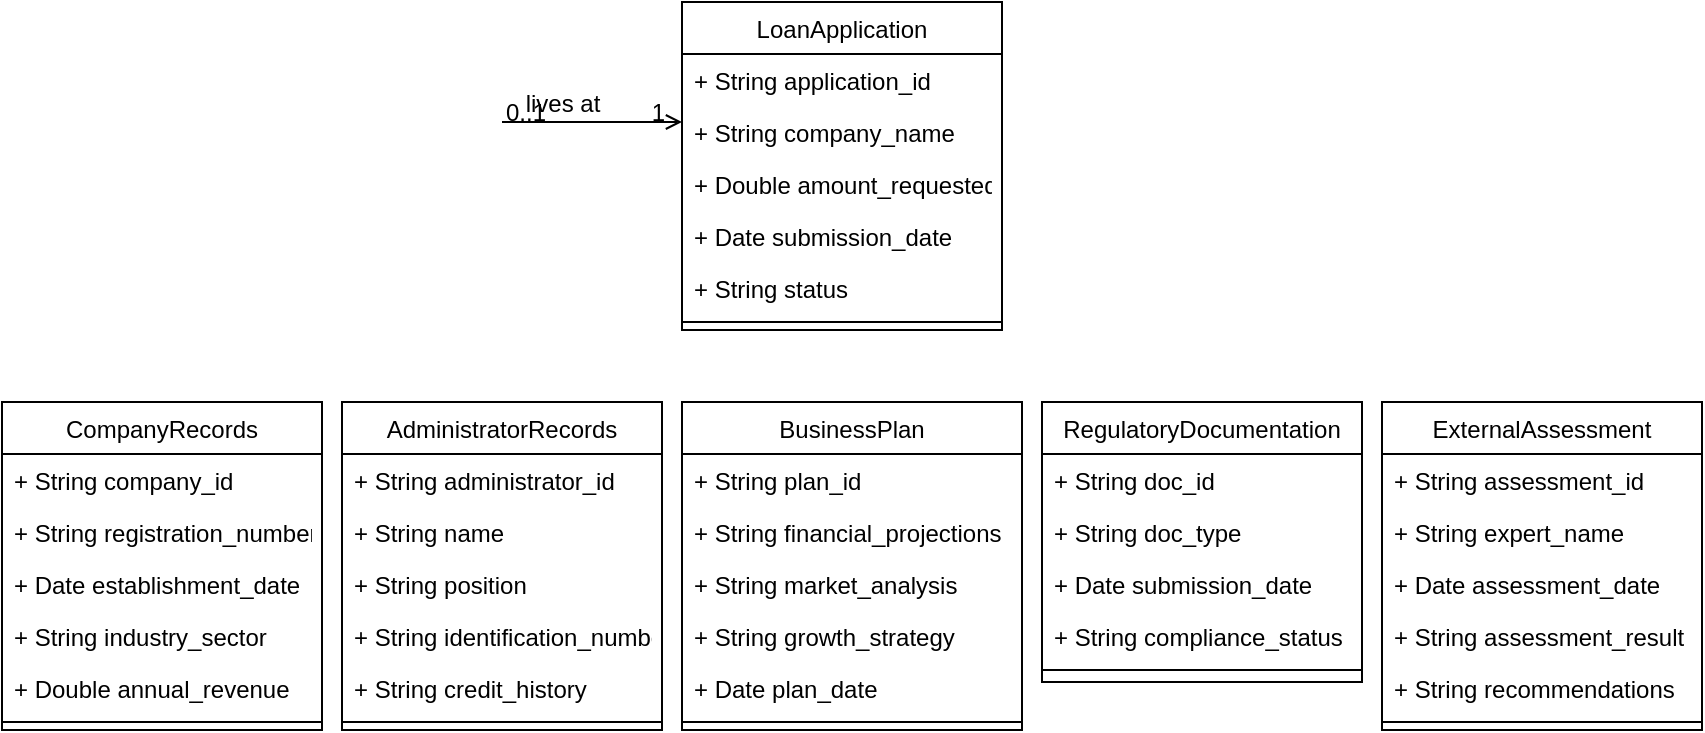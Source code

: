<mxfile version="26.0.16">
  <diagram id="C5RBs43oDa-KdzZeNtuy" name="Page-1">
    <mxGraphModel dx="2340" dy="1183" grid="1" gridSize="10" guides="1" tooltips="1" connect="1" arrows="1" fold="1" page="1" pageScale="1" pageWidth="827" pageHeight="1169" math="0" shadow="0">
      <root>
        <mxCell id="WIyWlLk6GJQsqaUBKTNV-0" />
        <mxCell id="WIyWlLk6GJQsqaUBKTNV-1" parent="WIyWlLk6GJQsqaUBKTNV-0" />
        <mxCell id="zkfFHV4jXpPFQw0GAbJ--17" value="LoanApplication" style="swimlane;fontStyle=0;align=center;verticalAlign=top;childLayout=stackLayout;horizontal=1;startSize=26;horizontalStack=0;resizeParent=1;resizeLast=0;collapsible=1;marginBottom=0;rounded=0;shadow=0;strokeWidth=1;" parent="WIyWlLk6GJQsqaUBKTNV-1" vertex="1">
          <mxGeometry x="460" y="140" width="160" height="164" as="geometry">
            <mxRectangle x="550" y="140" width="160" height="26" as="alternateBounds" />
          </mxGeometry>
        </mxCell>
        <mxCell id="zkfFHV4jXpPFQw0GAbJ--18" value="+ String application_id" style="text;align=left;verticalAlign=top;spacingLeft=4;spacingRight=4;overflow=hidden;rotatable=0;points=[[0,0.5],[1,0.5]];portConstraint=eastwest;" parent="zkfFHV4jXpPFQw0GAbJ--17" vertex="1">
          <mxGeometry y="26" width="160" height="26" as="geometry" />
        </mxCell>
        <mxCell id="zkfFHV4jXpPFQw0GAbJ--19" value="+ String company_name" style="text;align=left;verticalAlign=top;spacingLeft=4;spacingRight=4;overflow=hidden;rotatable=0;points=[[0,0.5],[1,0.5]];portConstraint=eastwest;rounded=0;shadow=0;html=0;" parent="zkfFHV4jXpPFQw0GAbJ--17" vertex="1">
          <mxGeometry y="52" width="160" height="26" as="geometry" />
        </mxCell>
        <mxCell id="zkfFHV4jXpPFQw0GAbJ--20" value="+ Double amount_requested" style="text;align=left;verticalAlign=top;spacingLeft=4;spacingRight=4;overflow=hidden;rotatable=0;points=[[0,0.5],[1,0.5]];portConstraint=eastwest;rounded=0;shadow=0;html=0;" parent="zkfFHV4jXpPFQw0GAbJ--17" vertex="1">
          <mxGeometry y="78" width="160" height="26" as="geometry" />
        </mxCell>
        <mxCell id="zkfFHV4jXpPFQw0GAbJ--21" value="+ Date submission_date" style="text;align=left;verticalAlign=top;spacingLeft=4;spacingRight=4;overflow=hidden;rotatable=0;points=[[0,0.5],[1,0.5]];portConstraint=eastwest;rounded=0;shadow=0;html=0;" parent="zkfFHV4jXpPFQw0GAbJ--17" vertex="1">
          <mxGeometry y="104" width="160" height="26" as="geometry" />
        </mxCell>
        <mxCell id="zkfFHV4jXpPFQw0GAbJ--22" value=" + String status" style="text;align=left;verticalAlign=top;spacingLeft=4;spacingRight=4;overflow=hidden;rotatable=0;points=[[0,0.5],[1,0.5]];portConstraint=eastwest;rounded=0;shadow=0;html=0;" parent="zkfFHV4jXpPFQw0GAbJ--17" vertex="1">
          <mxGeometry y="130" width="160" height="26" as="geometry" />
        </mxCell>
        <mxCell id="zkfFHV4jXpPFQw0GAbJ--23" value="" style="line;html=1;strokeWidth=1;align=left;verticalAlign=middle;spacingTop=-1;spacingLeft=3;spacingRight=3;rotatable=0;labelPosition=right;points=[];portConstraint=eastwest;" parent="zkfFHV4jXpPFQw0GAbJ--17" vertex="1">
          <mxGeometry y="156" width="160" height="8" as="geometry" />
        </mxCell>
        <mxCell id="zkfFHV4jXpPFQw0GAbJ--26" value="" style="endArrow=open;shadow=0;strokeWidth=1;rounded=0;curved=0;endFill=1;edgeStyle=elbowEdgeStyle;elbow=vertical;" parent="WIyWlLk6GJQsqaUBKTNV-1" target="zkfFHV4jXpPFQw0GAbJ--17" edge="1">
          <mxGeometry x="0.5" y="41" relative="1" as="geometry">
            <mxPoint x="370" y="200" as="sourcePoint" />
            <mxPoint x="540" y="192" as="targetPoint" />
            <mxPoint x="-40" y="32" as="offset" />
          </mxGeometry>
        </mxCell>
        <mxCell id="zkfFHV4jXpPFQw0GAbJ--27" value="0..1" style="resizable=0;align=left;verticalAlign=bottom;labelBackgroundColor=none;fontSize=12;" parent="zkfFHV4jXpPFQw0GAbJ--26" connectable="0" vertex="1">
          <mxGeometry x="-1" relative="1" as="geometry">
            <mxPoint y="4" as="offset" />
          </mxGeometry>
        </mxCell>
        <mxCell id="zkfFHV4jXpPFQw0GAbJ--28" value="1" style="resizable=0;align=right;verticalAlign=bottom;labelBackgroundColor=none;fontSize=12;" parent="zkfFHV4jXpPFQw0GAbJ--26" connectable="0" vertex="1">
          <mxGeometry x="1" relative="1" as="geometry">
            <mxPoint x="-7" y="4" as="offset" />
          </mxGeometry>
        </mxCell>
        <mxCell id="zkfFHV4jXpPFQw0GAbJ--29" value="lives at" style="text;html=1;resizable=0;points=[];;align=center;verticalAlign=middle;labelBackgroundColor=none;rounded=0;shadow=0;strokeWidth=1;fontSize=12;" parent="zkfFHV4jXpPFQw0GAbJ--26" vertex="1" connectable="0">
          <mxGeometry x="0.5" y="49" relative="1" as="geometry">
            <mxPoint x="-38" y="40" as="offset" />
          </mxGeometry>
        </mxCell>
        <mxCell id="l3F9ul5nbx4ayllr3cWO-5" value="BusinessPlan&#xa;   " style="swimlane;fontStyle=0;align=center;verticalAlign=top;childLayout=stackLayout;horizontal=1;startSize=26;horizontalStack=0;resizeParent=1;resizeLast=0;collapsible=1;marginBottom=0;rounded=0;shadow=0;strokeWidth=1;" vertex="1" parent="WIyWlLk6GJQsqaUBKTNV-1">
          <mxGeometry x="460" y="340" width="170" height="164" as="geometry">
            <mxRectangle x="550" y="140" width="160" height="26" as="alternateBounds" />
          </mxGeometry>
        </mxCell>
        <mxCell id="l3F9ul5nbx4ayllr3cWO-6" value=" + String plan_id&#xa;   " style="text;align=left;verticalAlign=top;spacingLeft=4;spacingRight=4;overflow=hidden;rotatable=0;points=[[0,0.5],[1,0.5]];portConstraint=eastwest;" vertex="1" parent="l3F9ul5nbx4ayllr3cWO-5">
          <mxGeometry y="26" width="170" height="26" as="geometry" />
        </mxCell>
        <mxCell id="l3F9ul5nbx4ayllr3cWO-7" value=" + String financial_projections&#xa;  " style="text;align=left;verticalAlign=top;spacingLeft=4;spacingRight=4;overflow=hidden;rotatable=0;points=[[0,0.5],[1,0.5]];portConstraint=eastwest;rounded=0;shadow=0;html=0;" vertex="1" parent="l3F9ul5nbx4ayllr3cWO-5">
          <mxGeometry y="52" width="170" height="26" as="geometry" />
        </mxCell>
        <mxCell id="l3F9ul5nbx4ayllr3cWO-8" value=" + String market_analysis&#xa;   " style="text;align=left;verticalAlign=top;spacingLeft=4;spacingRight=4;overflow=hidden;rotatable=0;points=[[0,0.5],[1,0.5]];portConstraint=eastwest;rounded=0;shadow=0;html=0;" vertex="1" parent="l3F9ul5nbx4ayllr3cWO-5">
          <mxGeometry y="78" width="170" height="26" as="geometry" />
        </mxCell>
        <mxCell id="l3F9ul5nbx4ayllr3cWO-9" value=" + String growth_strategy&#xa;  " style="text;align=left;verticalAlign=top;spacingLeft=4;spacingRight=4;overflow=hidden;rotatable=0;points=[[0,0.5],[1,0.5]];portConstraint=eastwest;rounded=0;shadow=0;html=0;" vertex="1" parent="l3F9ul5nbx4ayllr3cWO-5">
          <mxGeometry y="104" width="170" height="26" as="geometry" />
        </mxCell>
        <mxCell id="l3F9ul5nbx4ayllr3cWO-10" value=" + Date plan_date" style="text;align=left;verticalAlign=top;spacingLeft=4;spacingRight=4;overflow=hidden;rotatable=0;points=[[0,0.5],[1,0.5]];portConstraint=eastwest;rounded=0;shadow=0;html=0;" vertex="1" parent="l3F9ul5nbx4ayllr3cWO-5">
          <mxGeometry y="130" width="170" height="26" as="geometry" />
        </mxCell>
        <mxCell id="l3F9ul5nbx4ayllr3cWO-11" value="" style="line;html=1;strokeWidth=1;align=left;verticalAlign=middle;spacingTop=-1;spacingLeft=3;spacingRight=3;rotatable=0;labelPosition=right;points=[];portConstraint=eastwest;" vertex="1" parent="l3F9ul5nbx4ayllr3cWO-5">
          <mxGeometry y="156" width="170" height="8" as="geometry" />
        </mxCell>
        <mxCell id="l3F9ul5nbx4ayllr3cWO-12" value="RegulatoryDocumentation&#xa;   " style="swimlane;fontStyle=0;align=center;verticalAlign=top;childLayout=stackLayout;horizontal=1;startSize=26;horizontalStack=0;resizeParent=1;resizeLast=0;collapsible=1;marginBottom=0;rounded=0;shadow=0;strokeWidth=1;" vertex="1" parent="WIyWlLk6GJQsqaUBKTNV-1">
          <mxGeometry x="640" y="340" width="160" height="140" as="geometry">
            <mxRectangle x="550" y="140" width="160" height="26" as="alternateBounds" />
          </mxGeometry>
        </mxCell>
        <mxCell id="l3F9ul5nbx4ayllr3cWO-13" value=" + String doc_id&#xa;    " style="text;align=left;verticalAlign=top;spacingLeft=4;spacingRight=4;overflow=hidden;rotatable=0;points=[[0,0.5],[1,0.5]];portConstraint=eastwest;" vertex="1" parent="l3F9ul5nbx4ayllr3cWO-12">
          <mxGeometry y="26" width="160" height="26" as="geometry" />
        </mxCell>
        <mxCell id="l3F9ul5nbx4ayllr3cWO-14" value="+ String doc_type&#xa;   " style="text;align=left;verticalAlign=top;spacingLeft=4;spacingRight=4;overflow=hidden;rotatable=0;points=[[0,0.5],[1,0.5]];portConstraint=eastwest;rounded=0;shadow=0;html=0;" vertex="1" parent="l3F9ul5nbx4ayllr3cWO-12">
          <mxGeometry y="52" width="160" height="26" as="geometry" />
        </mxCell>
        <mxCell id="l3F9ul5nbx4ayllr3cWO-15" value=" + Date submission_date&#xa;    " style="text;align=left;verticalAlign=top;spacingLeft=4;spacingRight=4;overflow=hidden;rotatable=0;points=[[0,0.5],[1,0.5]];portConstraint=eastwest;rounded=0;shadow=0;html=0;" vertex="1" parent="l3F9ul5nbx4ayllr3cWO-12">
          <mxGeometry y="78" width="160" height="26" as="geometry" />
        </mxCell>
        <mxCell id="l3F9ul5nbx4ayllr3cWO-16" value="+ String compliance_status" style="text;align=left;verticalAlign=top;spacingLeft=4;spacingRight=4;overflow=hidden;rotatable=0;points=[[0,0.5],[1,0.5]];portConstraint=eastwest;rounded=0;shadow=0;html=0;" vertex="1" parent="l3F9ul5nbx4ayllr3cWO-12">
          <mxGeometry y="104" width="160" height="26" as="geometry" />
        </mxCell>
        <mxCell id="l3F9ul5nbx4ayllr3cWO-18" value="" style="line;html=1;strokeWidth=1;align=left;verticalAlign=middle;spacingTop=-1;spacingLeft=3;spacingRight=3;rotatable=0;labelPosition=right;points=[];portConstraint=eastwest;" vertex="1" parent="l3F9ul5nbx4ayllr3cWO-12">
          <mxGeometry y="130" width="160" height="8" as="geometry" />
        </mxCell>
        <mxCell id="l3F9ul5nbx4ayllr3cWO-19" value="AdministratorRecords &#xa;   &#xa; " style="swimlane;fontStyle=0;align=center;verticalAlign=top;childLayout=stackLayout;horizontal=1;startSize=26;horizontalStack=0;resizeParent=1;resizeLast=0;collapsible=1;marginBottom=0;rounded=0;shadow=0;strokeWidth=1;" vertex="1" parent="WIyWlLk6GJQsqaUBKTNV-1">
          <mxGeometry x="290" y="340" width="160" height="164" as="geometry">
            <mxRectangle x="550" y="140" width="160" height="26" as="alternateBounds" />
          </mxGeometry>
        </mxCell>
        <mxCell id="l3F9ul5nbx4ayllr3cWO-20" value=" + String administrator_id" style="text;align=left;verticalAlign=top;spacingLeft=4;spacingRight=4;overflow=hidden;rotatable=0;points=[[0,0.5],[1,0.5]];portConstraint=eastwest;" vertex="1" parent="l3F9ul5nbx4ayllr3cWO-19">
          <mxGeometry y="26" width="160" height="26" as="geometry" />
        </mxCell>
        <mxCell id="l3F9ul5nbx4ayllr3cWO-21" value="+ String name&#xa;   " style="text;align=left;verticalAlign=top;spacingLeft=4;spacingRight=4;overflow=hidden;rotatable=0;points=[[0,0.5],[1,0.5]];portConstraint=eastwest;rounded=0;shadow=0;html=0;" vertex="1" parent="l3F9ul5nbx4ayllr3cWO-19">
          <mxGeometry y="52" width="160" height="26" as="geometry" />
        </mxCell>
        <mxCell id="l3F9ul5nbx4ayllr3cWO-22" value=" + String position&#xa;  " style="text;align=left;verticalAlign=top;spacingLeft=4;spacingRight=4;overflow=hidden;rotatable=0;points=[[0,0.5],[1,0.5]];portConstraint=eastwest;rounded=0;shadow=0;html=0;" vertex="1" parent="l3F9ul5nbx4ayllr3cWO-19">
          <mxGeometry y="78" width="160" height="26" as="geometry" />
        </mxCell>
        <mxCell id="l3F9ul5nbx4ayllr3cWO-23" value="+ String identification_number&#xa;   " style="text;align=left;verticalAlign=top;spacingLeft=4;spacingRight=4;overflow=hidden;rotatable=0;points=[[0,0.5],[1,0.5]];portConstraint=eastwest;rounded=0;shadow=0;html=0;" vertex="1" parent="l3F9ul5nbx4ayllr3cWO-19">
          <mxGeometry y="104" width="160" height="26" as="geometry" />
        </mxCell>
        <mxCell id="l3F9ul5nbx4ayllr3cWO-24" value=" + String credit_history" style="text;align=left;verticalAlign=top;spacingLeft=4;spacingRight=4;overflow=hidden;rotatable=0;points=[[0,0.5],[1,0.5]];portConstraint=eastwest;rounded=0;shadow=0;html=0;" vertex="1" parent="l3F9ul5nbx4ayllr3cWO-19">
          <mxGeometry y="130" width="160" height="26" as="geometry" />
        </mxCell>
        <mxCell id="l3F9ul5nbx4ayllr3cWO-25" value="" style="line;html=1;strokeWidth=1;align=left;verticalAlign=middle;spacingTop=-1;spacingLeft=3;spacingRight=3;rotatable=0;labelPosition=right;points=[];portConstraint=eastwest;" vertex="1" parent="l3F9ul5nbx4ayllr3cWO-19">
          <mxGeometry y="156" width="160" height="8" as="geometry" />
        </mxCell>
        <mxCell id="l3F9ul5nbx4ayllr3cWO-26" value="CompanyRecords" style="swimlane;fontStyle=0;align=center;verticalAlign=top;childLayout=stackLayout;horizontal=1;startSize=26;horizontalStack=0;resizeParent=1;resizeLast=0;collapsible=1;marginBottom=0;rounded=0;shadow=0;strokeWidth=1;" vertex="1" parent="WIyWlLk6GJQsqaUBKTNV-1">
          <mxGeometry x="120" y="340" width="160" height="164" as="geometry">
            <mxRectangle x="550" y="140" width="160" height="26" as="alternateBounds" />
          </mxGeometry>
        </mxCell>
        <mxCell id="l3F9ul5nbx4ayllr3cWO-27" value="+ String company_id&#xa;    " style="text;align=left;verticalAlign=top;spacingLeft=4;spacingRight=4;overflow=hidden;rotatable=0;points=[[0,0.5],[1,0.5]];portConstraint=eastwest;" vertex="1" parent="l3F9ul5nbx4ayllr3cWO-26">
          <mxGeometry y="26" width="160" height="26" as="geometry" />
        </mxCell>
        <mxCell id="l3F9ul5nbx4ayllr3cWO-28" value="+ String registration_number" style="text;align=left;verticalAlign=top;spacingLeft=4;spacingRight=4;overflow=hidden;rotatable=0;points=[[0,0.5],[1,0.5]];portConstraint=eastwest;rounded=0;shadow=0;html=0;" vertex="1" parent="l3F9ul5nbx4ayllr3cWO-26">
          <mxGeometry y="52" width="160" height="26" as="geometry" />
        </mxCell>
        <mxCell id="l3F9ul5nbx4ayllr3cWO-29" value="+ Date establishment_date" style="text;align=left;verticalAlign=top;spacingLeft=4;spacingRight=4;overflow=hidden;rotatable=0;points=[[0,0.5],[1,0.5]];portConstraint=eastwest;rounded=0;shadow=0;html=0;" vertex="1" parent="l3F9ul5nbx4ayllr3cWO-26">
          <mxGeometry y="78" width="160" height="26" as="geometry" />
        </mxCell>
        <mxCell id="l3F9ul5nbx4ayllr3cWO-30" value="+ String industry_sector" style="text;align=left;verticalAlign=top;spacingLeft=4;spacingRight=4;overflow=hidden;rotatable=0;points=[[0,0.5],[1,0.5]];portConstraint=eastwest;rounded=0;shadow=0;html=0;" vertex="1" parent="l3F9ul5nbx4ayllr3cWO-26">
          <mxGeometry y="104" width="160" height="26" as="geometry" />
        </mxCell>
        <mxCell id="l3F9ul5nbx4ayllr3cWO-31" value="+ Double annual_revenue" style="text;align=left;verticalAlign=top;spacingLeft=4;spacingRight=4;overflow=hidden;rotatable=0;points=[[0,0.5],[1,0.5]];portConstraint=eastwest;rounded=0;shadow=0;html=0;" vertex="1" parent="l3F9ul5nbx4ayllr3cWO-26">
          <mxGeometry y="130" width="160" height="26" as="geometry" />
        </mxCell>
        <mxCell id="l3F9ul5nbx4ayllr3cWO-32" value="" style="line;html=1;strokeWidth=1;align=left;verticalAlign=middle;spacingTop=-1;spacingLeft=3;spacingRight=3;rotatable=0;labelPosition=right;points=[];portConstraint=eastwest;" vertex="1" parent="l3F9ul5nbx4ayllr3cWO-26">
          <mxGeometry y="156" width="160" height="8" as="geometry" />
        </mxCell>
        <mxCell id="l3F9ul5nbx4ayllr3cWO-34" value="ExternalAssessment&#xa;    " style="swimlane;fontStyle=0;align=center;verticalAlign=top;childLayout=stackLayout;horizontal=1;startSize=26;horizontalStack=0;resizeParent=1;resizeLast=0;collapsible=1;marginBottom=0;rounded=0;shadow=0;strokeWidth=1;" vertex="1" parent="WIyWlLk6GJQsqaUBKTNV-1">
          <mxGeometry x="810" y="340" width="160" height="164" as="geometry">
            <mxRectangle x="550" y="140" width="160" height="26" as="alternateBounds" />
          </mxGeometry>
        </mxCell>
        <mxCell id="l3F9ul5nbx4ayllr3cWO-35" value="+ String assessment_id&#xa;   " style="text;align=left;verticalAlign=top;spacingLeft=4;spacingRight=4;overflow=hidden;rotatable=0;points=[[0,0.5],[1,0.5]];portConstraint=eastwest;" vertex="1" parent="l3F9ul5nbx4ayllr3cWO-34">
          <mxGeometry y="26" width="160" height="26" as="geometry" />
        </mxCell>
        <mxCell id="l3F9ul5nbx4ayllr3cWO-36" value=" + String expert_name&#xa;   " style="text;align=left;verticalAlign=top;spacingLeft=4;spacingRight=4;overflow=hidden;rotatable=0;points=[[0,0.5],[1,0.5]];portConstraint=eastwest;rounded=0;shadow=0;html=0;" vertex="1" parent="l3F9ul5nbx4ayllr3cWO-34">
          <mxGeometry y="52" width="160" height="26" as="geometry" />
        </mxCell>
        <mxCell id="l3F9ul5nbx4ayllr3cWO-37" value=" + Date assessment_date&#xa;    " style="text;align=left;verticalAlign=top;spacingLeft=4;spacingRight=4;overflow=hidden;rotatable=0;points=[[0,0.5],[1,0.5]];portConstraint=eastwest;rounded=0;shadow=0;html=0;" vertex="1" parent="l3F9ul5nbx4ayllr3cWO-34">
          <mxGeometry y="78" width="160" height="26" as="geometry" />
        </mxCell>
        <mxCell id="l3F9ul5nbx4ayllr3cWO-38" value="+ String assessment_result&#xa;   " style="text;align=left;verticalAlign=top;spacingLeft=4;spacingRight=4;overflow=hidden;rotatable=0;points=[[0,0.5],[1,0.5]];portConstraint=eastwest;rounded=0;shadow=0;html=0;" vertex="1" parent="l3F9ul5nbx4ayllr3cWO-34">
          <mxGeometry y="104" width="160" height="26" as="geometry" />
        </mxCell>
        <mxCell id="l3F9ul5nbx4ayllr3cWO-39" value=" + String recommendations" style="text;align=left;verticalAlign=top;spacingLeft=4;spacingRight=4;overflow=hidden;rotatable=0;points=[[0,0.5],[1,0.5]];portConstraint=eastwest;rounded=0;shadow=0;html=0;" vertex="1" parent="l3F9ul5nbx4ayllr3cWO-34">
          <mxGeometry y="130" width="160" height="26" as="geometry" />
        </mxCell>
        <mxCell id="l3F9ul5nbx4ayllr3cWO-40" value="" style="line;html=1;strokeWidth=1;align=left;verticalAlign=middle;spacingTop=-1;spacingLeft=3;spacingRight=3;rotatable=0;labelPosition=right;points=[];portConstraint=eastwest;" vertex="1" parent="l3F9ul5nbx4ayllr3cWO-34">
          <mxGeometry y="156" width="160" height="8" as="geometry" />
        </mxCell>
      </root>
    </mxGraphModel>
  </diagram>
</mxfile>
